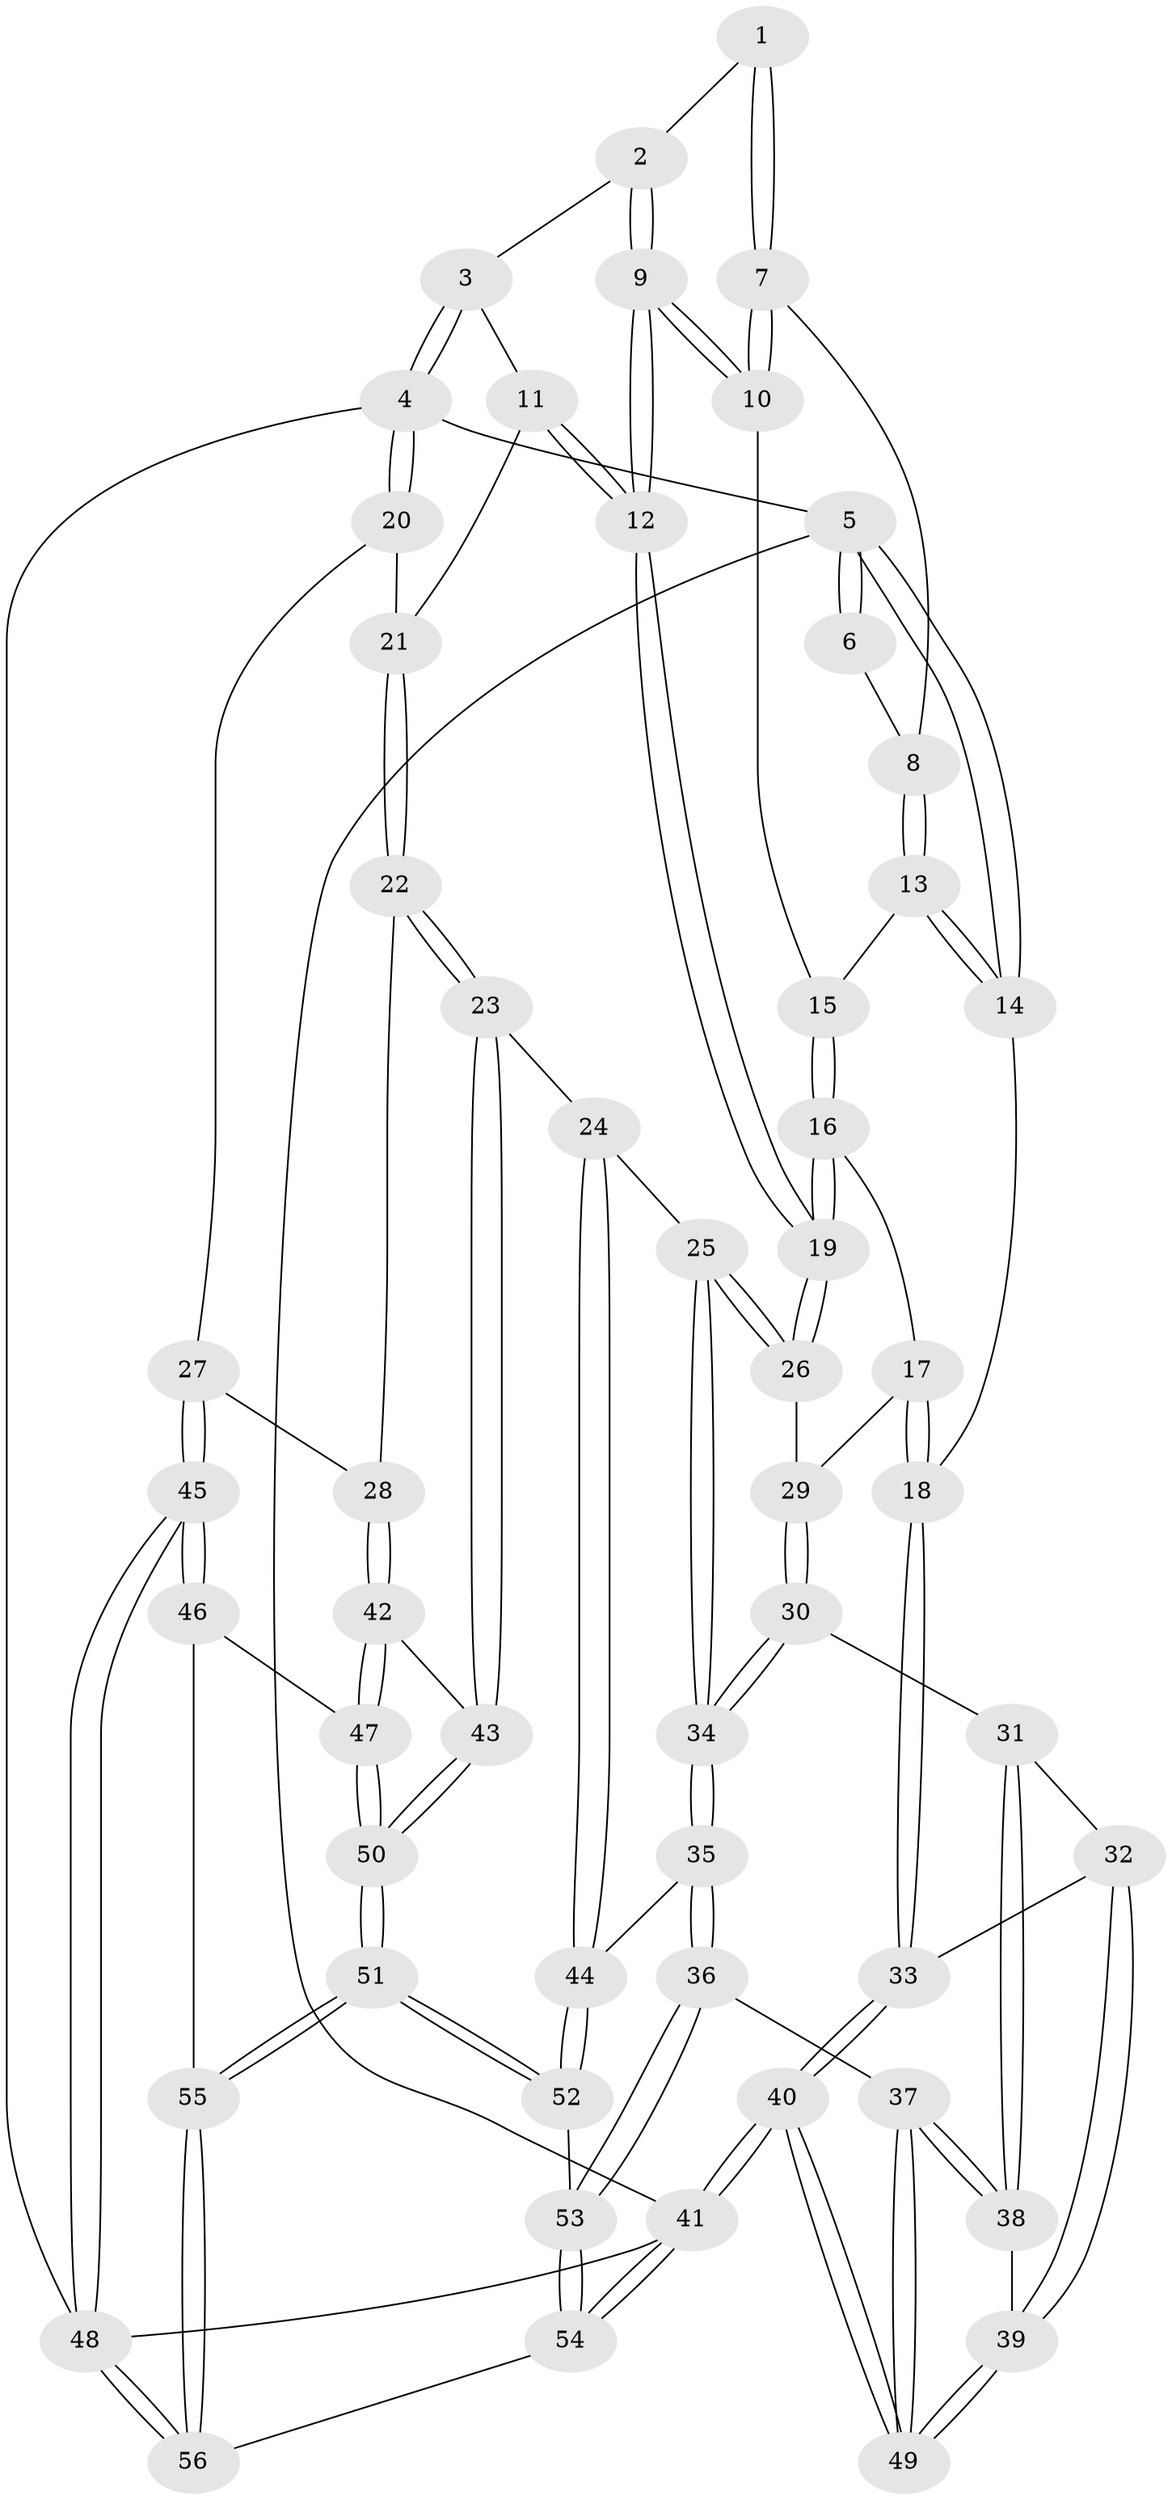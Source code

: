 // Generated by graph-tools (version 1.1) at 2025/27/03/15/25 16:27:57]
// undirected, 56 vertices, 137 edges
graph export_dot {
graph [start="1"]
  node [color=gray90,style=filled];
  1 [pos="+0.253957159460072+0"];
  2 [pos="+0.41778766330148237+0"];
  3 [pos="+0.7157470817780965+0"];
  4 [pos="+1+0"];
  5 [pos="+0+0"];
  6 [pos="+0+0"];
  7 [pos="+0.2046955877538851+0.03787456323024622"];
  8 [pos="+0.16355363238785475+0.0712046215854166"];
  9 [pos="+0.4149811459212825+0.17769546645737552"];
  10 [pos="+0.41378844711367097+0.17773055189613127"];
  11 [pos="+0.6977837457617501+0.27532741162521684"];
  12 [pos="+0.5681808919851163+0.32363940687350834"];
  13 [pos="+0.09049368543005994+0.15025399744847298"];
  14 [pos="+0+0.21544396886896122"];
  15 [pos="+0.2974322368981452+0.20524197998151"];
  16 [pos="+0.18384438346042428+0.3544826368627365"];
  17 [pos="+0.08024447320842669+0.42964661514744706"];
  18 [pos="+0+0.3854587397153022"];
  19 [pos="+0.5424618089128567+0.3816447537519172"];
  20 [pos="+1+0.23141144373742323"];
  21 [pos="+0.7138167514131343+0.2782275269930629"];
  22 [pos="+0.8728438000067544+0.620553363357884"];
  23 [pos="+0.6935891856419425+0.6617947903420949"];
  24 [pos="+0.6522045230988464+0.6338256130613587"];
  25 [pos="+0.5363387383848907+0.494764503998921"];
  26 [pos="+0.5357509784456784+0.4022113499754058"];
  27 [pos="+1+0.5264566470822294"];
  28 [pos="+0.8810171229888936+0.6234849763264305"];
  29 [pos="+0.18417838205121834+0.4997547571944788"];
  30 [pos="+0.22774624543812735+0.6189938069529023"];
  31 [pos="+0.21481483342692886+0.6353809562407193"];
  32 [pos="+0.08112812163725633+0.6831617285960698"];
  33 [pos="+0+0.454289602719312"];
  34 [pos="+0.39724428686120455+0.6821273873847665"];
  35 [pos="+0.399266781343737+0.742549280089464"];
  36 [pos="+0.3154293503130126+0.8477929820487305"];
  37 [pos="+0.22959571276523877+0.8356907019462722"];
  38 [pos="+0.1869841600681442+0.7685774600445372"];
  39 [pos="+0.08972356221158445+0.750073617042897"];
  40 [pos="+0+1"];
  41 [pos="+0+1"];
  42 [pos="+0.8914822360607905+0.7520335175437042"];
  43 [pos="+0.7039802077166266+0.7420026034658074"];
  44 [pos="+0.5247599910247764+0.8207189270419719"];
  45 [pos="+1+0.9214265873140056"];
  46 [pos="+1+0.870786309755642"];
  47 [pos="+0.8968489512579639+0.7817636463706871"];
  48 [pos="+1+1"];
  49 [pos="+0+1"];
  50 [pos="+0.7101035579433865+0.9141894593821184"];
  51 [pos="+0.6681909418058688+1"];
  52 [pos="+0.6639879451615419+1"];
  53 [pos="+0.3307371373091378+0.9080042618893007"];
  54 [pos="+0.2421647486220177+1"];
  55 [pos="+0.6721023497725468+1"];
  56 [pos="+0.6764480723886757+1"];
  1 -- 2;
  1 -- 7;
  1 -- 7;
  2 -- 3;
  2 -- 9;
  2 -- 9;
  3 -- 4;
  3 -- 4;
  3 -- 11;
  4 -- 5;
  4 -- 20;
  4 -- 20;
  4 -- 48;
  5 -- 6;
  5 -- 6;
  5 -- 14;
  5 -- 14;
  5 -- 41;
  6 -- 8;
  7 -- 8;
  7 -- 10;
  7 -- 10;
  8 -- 13;
  8 -- 13;
  9 -- 10;
  9 -- 10;
  9 -- 12;
  9 -- 12;
  10 -- 15;
  11 -- 12;
  11 -- 12;
  11 -- 21;
  12 -- 19;
  12 -- 19;
  13 -- 14;
  13 -- 14;
  13 -- 15;
  14 -- 18;
  15 -- 16;
  15 -- 16;
  16 -- 17;
  16 -- 19;
  16 -- 19;
  17 -- 18;
  17 -- 18;
  17 -- 29;
  18 -- 33;
  18 -- 33;
  19 -- 26;
  19 -- 26;
  20 -- 21;
  20 -- 27;
  21 -- 22;
  21 -- 22;
  22 -- 23;
  22 -- 23;
  22 -- 28;
  23 -- 24;
  23 -- 43;
  23 -- 43;
  24 -- 25;
  24 -- 44;
  24 -- 44;
  25 -- 26;
  25 -- 26;
  25 -- 34;
  25 -- 34;
  26 -- 29;
  27 -- 28;
  27 -- 45;
  27 -- 45;
  28 -- 42;
  28 -- 42;
  29 -- 30;
  29 -- 30;
  30 -- 31;
  30 -- 34;
  30 -- 34;
  31 -- 32;
  31 -- 38;
  31 -- 38;
  32 -- 33;
  32 -- 39;
  32 -- 39;
  33 -- 40;
  33 -- 40;
  34 -- 35;
  34 -- 35;
  35 -- 36;
  35 -- 36;
  35 -- 44;
  36 -- 37;
  36 -- 53;
  36 -- 53;
  37 -- 38;
  37 -- 38;
  37 -- 49;
  37 -- 49;
  38 -- 39;
  39 -- 49;
  39 -- 49;
  40 -- 41;
  40 -- 41;
  40 -- 49;
  40 -- 49;
  41 -- 54;
  41 -- 54;
  41 -- 48;
  42 -- 43;
  42 -- 47;
  42 -- 47;
  43 -- 50;
  43 -- 50;
  44 -- 52;
  44 -- 52;
  45 -- 46;
  45 -- 46;
  45 -- 48;
  45 -- 48;
  46 -- 47;
  46 -- 55;
  47 -- 50;
  47 -- 50;
  48 -- 56;
  48 -- 56;
  50 -- 51;
  50 -- 51;
  51 -- 52;
  51 -- 52;
  51 -- 55;
  51 -- 55;
  52 -- 53;
  53 -- 54;
  53 -- 54;
  54 -- 56;
  55 -- 56;
  55 -- 56;
}

